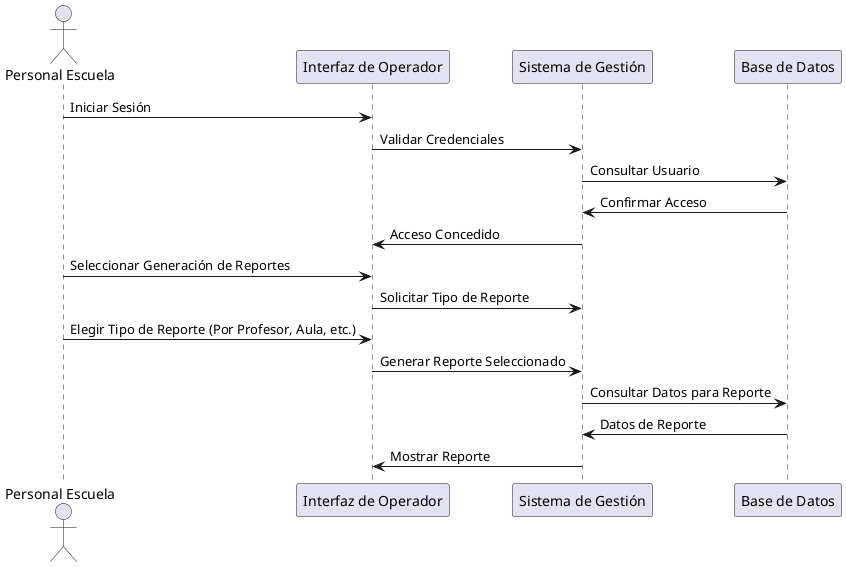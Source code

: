 @startuml
actor "Personal Escuela" as PE
participant "Interfaz de Operador" as IO
participant "Sistema de Gestión" as SG
participant "Base de Datos" as BD

PE -> IO: Iniciar Sesión
IO -> SG: Validar Credenciales
SG -> BD: Consultar Usuario
BD -> SG: Confirmar Acceso
SG -> IO: Acceso Concedido
PE -> IO: Seleccionar Generación de Reportes
IO -> SG: Solicitar Tipo de Reporte
PE -> IO: Elegir Tipo de Reporte (Por Profesor, Aula, etc.)
IO -> SG: Generar Reporte Seleccionado
SG -> BD: Consultar Datos para Reporte
BD -> SG: Datos de Reporte
SG -> IO: Mostrar Reporte
@enduml
